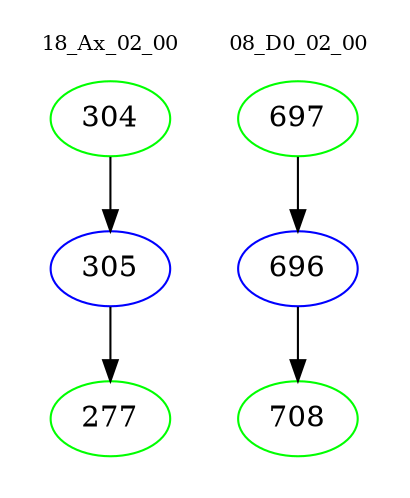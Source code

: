 digraph{
subgraph cluster_0 {
color = white
label = "18_Ax_02_00";
fontsize=10;
T0_304 [label="304", color="green"]
T0_304 -> T0_305 [color="black"]
T0_305 [label="305", color="blue"]
T0_305 -> T0_277 [color="black"]
T0_277 [label="277", color="green"]
}
subgraph cluster_1 {
color = white
label = "08_D0_02_00";
fontsize=10;
T1_697 [label="697", color="green"]
T1_697 -> T1_696 [color="black"]
T1_696 [label="696", color="blue"]
T1_696 -> T1_708 [color="black"]
T1_708 [label="708", color="green"]
}
}
